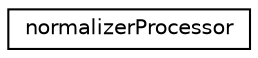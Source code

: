digraph "Graphical Class Hierarchy"
{
  edge [fontname="Helvetica",fontsize="10",labelfontname="Helvetica",labelfontsize="10"];
  node [fontname="Helvetica",fontsize="10",shape=record];
  rankdir="LR";
  Node0 [label="normalizerProcessor",height=0.2,width=0.4,color="black", fillcolor="white", style="filled",URL="$dc/d5c/classnormalizerProcessor.html"];
}
